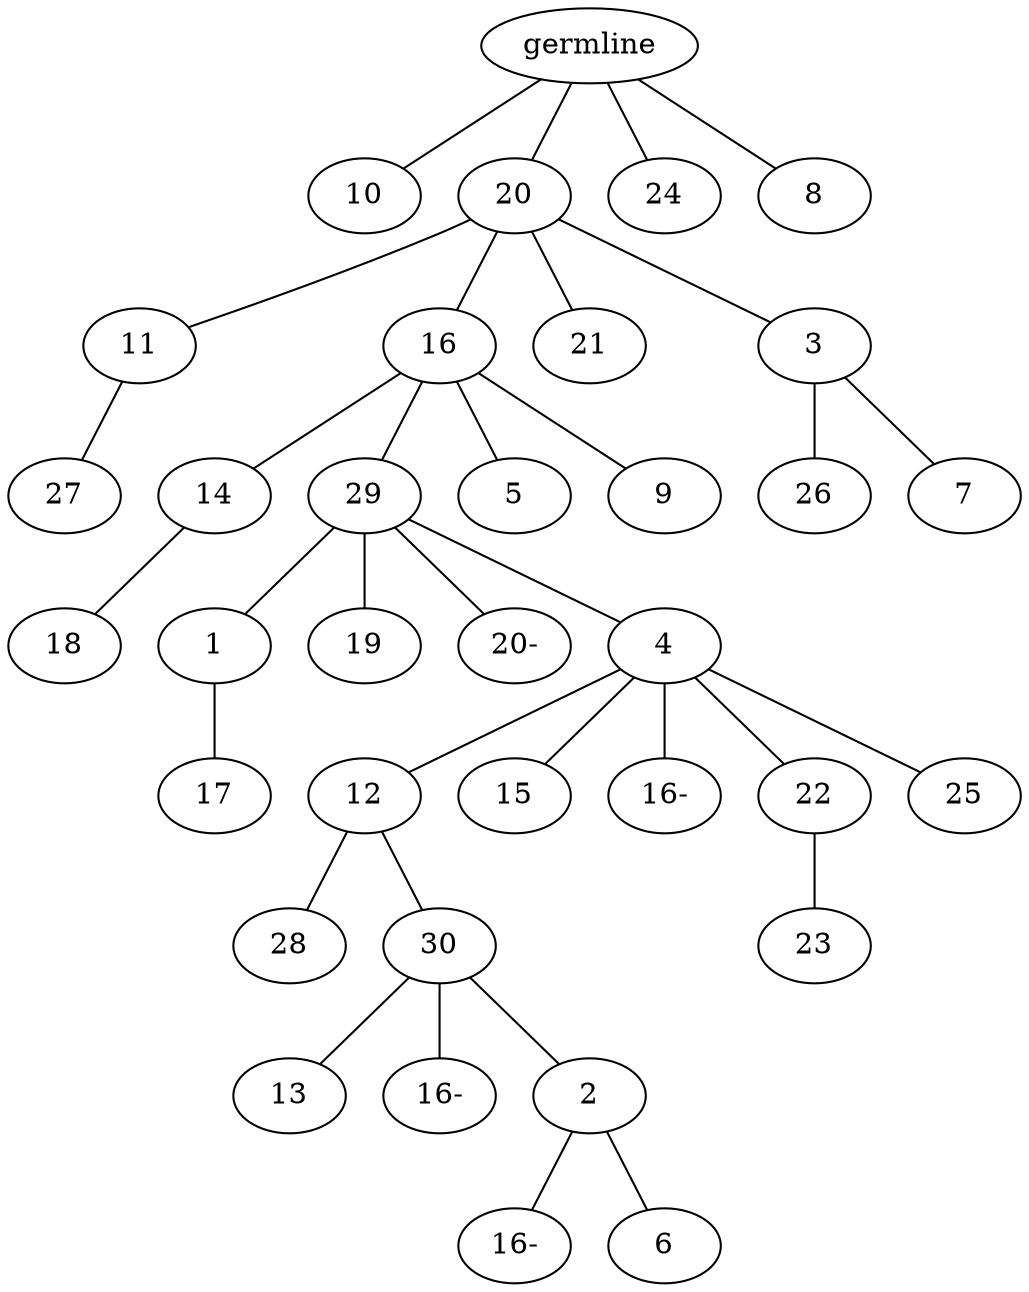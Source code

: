 graph tree {
    "140558601382832" [label="germline"];
    "140558612245472" [label="10"];
    "140558612245328" [label="20"];
    "140558612246000" [label="11"];
    "140558612324512" [label="27"];
    "140558612245904" [label="16"];
    "140558612357184" [label="14"];
    "140558612357904" [label="18"];
    "140558612358480" [label="29"];
    "140558612357952" [label="1"];
    "140558612358384" [label="17"];
    "140558612359056" [label="19"];
    "140558612357808" [label="20-"];
    "140558612358816" [label="4"];
    "140558612358624" [label="12"];
    "140558612359200" [label="28"];
    "140558612358720" [label="30"];
    "140558612359392" [label="13"];
    "140558612359680" [label="16-"];
    "140558612359872" [label="2"];
    "140558612360064" [label="16-"];
    "140558612359824" [label="6"];
    "140558612360208" [label="15"];
    "140558612358960" [label="16-"];
    "140558612360640" [label="22"];
    "140558612360928" [label="23"];
    "140558612360448" [label="25"];
    "140558612359488" [label="5"];
    "140558612357568" [label="9"];
    "140558612358336" [label="21"];
    "140558612358768" [label="3"];
    "140558612360832" [label="26"];
    "140558612213872" [label="7"];
    "140558612244224" [label="24"];
    "140558612357328" [label="8"];
    "140558601382832" -- "140558612245472";
    "140558601382832" -- "140558612245328";
    "140558601382832" -- "140558612244224";
    "140558601382832" -- "140558612357328";
    "140558612245328" -- "140558612246000";
    "140558612245328" -- "140558612245904";
    "140558612245328" -- "140558612358336";
    "140558612245328" -- "140558612358768";
    "140558612246000" -- "140558612324512";
    "140558612245904" -- "140558612357184";
    "140558612245904" -- "140558612358480";
    "140558612245904" -- "140558612359488";
    "140558612245904" -- "140558612357568";
    "140558612357184" -- "140558612357904";
    "140558612358480" -- "140558612357952";
    "140558612358480" -- "140558612359056";
    "140558612358480" -- "140558612357808";
    "140558612358480" -- "140558612358816";
    "140558612357952" -- "140558612358384";
    "140558612358816" -- "140558612358624";
    "140558612358816" -- "140558612360208";
    "140558612358816" -- "140558612358960";
    "140558612358816" -- "140558612360640";
    "140558612358816" -- "140558612360448";
    "140558612358624" -- "140558612359200";
    "140558612358624" -- "140558612358720";
    "140558612358720" -- "140558612359392";
    "140558612358720" -- "140558612359680";
    "140558612358720" -- "140558612359872";
    "140558612359872" -- "140558612360064";
    "140558612359872" -- "140558612359824";
    "140558612360640" -- "140558612360928";
    "140558612358768" -- "140558612360832";
    "140558612358768" -- "140558612213872";
}
